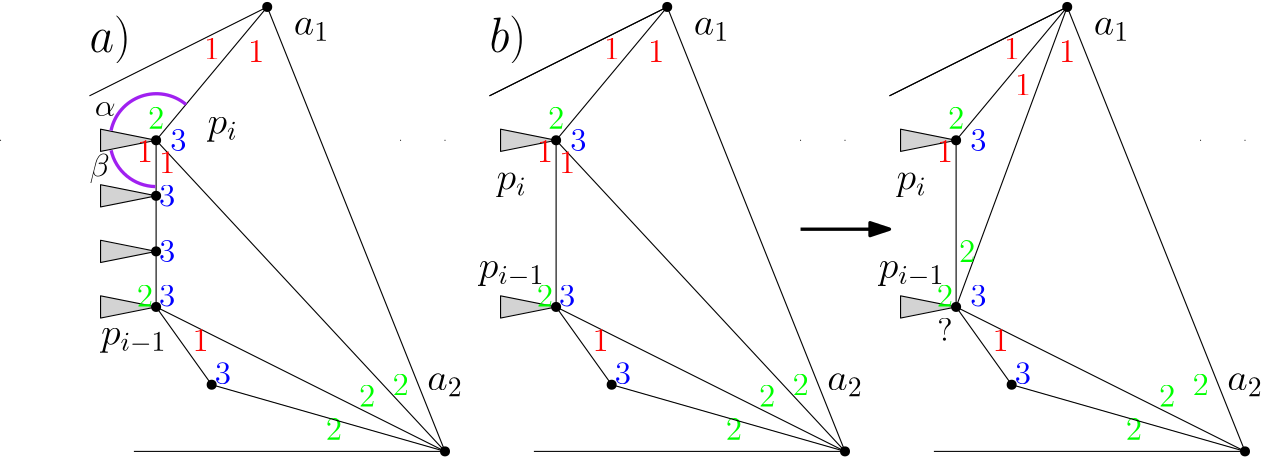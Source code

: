 <?xml version="1.0"?>
<!DOCTYPE ipe SYSTEM "ipe.dtd">
<ipe version="70206" creator="Ipe 7.2.7">
<info created="D:20190702125549" modified="D:20190712211217"/>
<ipestyle name="basic">
<symbol name="arrow/arc(spx)">
<path stroke="sym-stroke" fill="sym-stroke" pen="sym-pen">
0 0 m
-1 0.333 l
-1 -0.333 l
h
</path>
</symbol>
<symbol name="arrow/farc(spx)">
<path stroke="sym-stroke" fill="white" pen="sym-pen">
0 0 m
-1 0.333 l
-1 -0.333 l
h
</path>
</symbol>
<symbol name="arrow/ptarc(spx)">
<path stroke="sym-stroke" fill="sym-stroke" pen="sym-pen">
0 0 m
-1 0.333 l
-0.8 0 l
-1 -0.333 l
h
</path>
</symbol>
<symbol name="arrow/fptarc(spx)">
<path stroke="sym-stroke" fill="white" pen="sym-pen">
0 0 m
-1 0.333 l
-0.8 0 l
-1 -0.333 l
h
</path>
</symbol>
<symbol name="mark/circle(sx)" transformations="translations">
<path fill="sym-stroke">
0.6 0 0 0.6 0 0 e
0.4 0 0 0.4 0 0 e
</path>
</symbol>
<symbol name="mark/disk(sx)" transformations="translations">
<path fill="sym-stroke">
0.6 0 0 0.6 0 0 e
</path>
</symbol>
<symbol name="mark/fdisk(sfx)" transformations="translations">
<group>
<path fill="sym-fill">
0.5 0 0 0.5 0 0 e
</path>
<path fill="sym-stroke" fillrule="eofill">
0.6 0 0 0.6 0 0 e
0.4 0 0 0.4 0 0 e
</path>
</group>
</symbol>
<symbol name="mark/box(sx)" transformations="translations">
<path fill="sym-stroke" fillrule="eofill">
-0.6 -0.6 m
0.6 -0.6 l
0.6 0.6 l
-0.6 0.6 l
h
-0.4 -0.4 m
0.4 -0.4 l
0.4 0.4 l
-0.4 0.4 l
h
</path>
</symbol>
<symbol name="mark/square(sx)" transformations="translations">
<path fill="sym-stroke">
-0.6 -0.6 m
0.6 -0.6 l
0.6 0.6 l
-0.6 0.6 l
h
</path>
</symbol>
<symbol name="mark/fsquare(sfx)" transformations="translations">
<group>
<path fill="sym-fill">
-0.5 -0.5 m
0.5 -0.5 l
0.5 0.5 l
-0.5 0.5 l
h
</path>
<path fill="sym-stroke" fillrule="eofill">
-0.6 -0.6 m
0.6 -0.6 l
0.6 0.6 l
-0.6 0.6 l
h
-0.4 -0.4 m
0.4 -0.4 l
0.4 0.4 l
-0.4 0.4 l
h
</path>
</group>
</symbol>
<symbol name="mark/cross(sx)" transformations="translations">
<group>
<path fill="sym-stroke">
-0.43 -0.57 m
0.57 0.43 l
0.43 0.57 l
-0.57 -0.43 l
h
</path>
<path fill="sym-stroke">
-0.43 0.57 m
0.57 -0.43 l
0.43 -0.57 l
-0.57 0.43 l
h
</path>
</group>
</symbol>
<symbol name="arrow/fnormal(spx)">
<path stroke="sym-stroke" fill="white" pen="sym-pen">
0 0 m
-1 0.333 l
-1 -0.333 l
h
</path>
</symbol>
<symbol name="arrow/pointed(spx)">
<path stroke="sym-stroke" fill="sym-stroke" pen="sym-pen">
0 0 m
-1 0.333 l
-0.8 0 l
-1 -0.333 l
h
</path>
</symbol>
<symbol name="arrow/fpointed(spx)">
<path stroke="sym-stroke" fill="white" pen="sym-pen">
0 0 m
-1 0.333 l
-0.8 0 l
-1 -0.333 l
h
</path>
</symbol>
<symbol name="arrow/linear(spx)">
<path stroke="sym-stroke" pen="sym-pen">
-1 0.333 m
0 0 l
-1 -0.333 l
</path>
</symbol>
<symbol name="arrow/fdouble(spx)">
<path stroke="sym-stroke" fill="white" pen="sym-pen">
0 0 m
-1 0.333 l
-1 -0.333 l
h
-1 0 m
-2 0.333 l
-2 -0.333 l
h
</path>
</symbol>
<symbol name="arrow/double(spx)">
<path stroke="sym-stroke" fill="sym-stroke" pen="sym-pen">
0 0 m
-1 0.333 l
-1 -0.333 l
h
-1 0 m
-2 0.333 l
-2 -0.333 l
h
</path>
</symbol>
<pen name="heavier" value="0.8"/>
<pen name="fat" value="1.2"/>
<pen name="ultrafat" value="2"/>
<symbolsize name="large" value="5"/>
<symbolsize name="small" value="2"/>
<symbolsize name="tiny" value="1.1"/>
<arrowsize name="large" value="10"/>
<arrowsize name="small" value="5"/>
<arrowsize name="tiny" value="3"/>
<color name="red" value="1 0 0"/>
<color name="green" value="0 1 0"/>
<color name="blue" value="0 0 1"/>
<color name="yellow" value="1 1 0"/>
<color name="orange" value="1 0.647 0"/>
<color name="gold" value="1 0.843 0"/>
<color name="purple" value="0.627 0.125 0.941"/>
<color name="gray" value="0.745"/>
<color name="brown" value="0.647 0.165 0.165"/>
<color name="navy" value="0 0 0.502"/>
<color name="pink" value="1 0.753 0.796"/>
<color name="seagreen" value="0.18 0.545 0.341"/>
<color name="turquoise" value="0.251 0.878 0.816"/>
<color name="violet" value="0.933 0.51 0.933"/>
<color name="darkblue" value="0 0 0.545"/>
<color name="darkcyan" value="0 0.545 0.545"/>
<color name="darkgray" value="0.663"/>
<color name="darkgreen" value="0 0.392 0"/>
<color name="darkmagenta" value="0.545 0 0.545"/>
<color name="darkorange" value="1 0.549 0"/>
<color name="darkred" value="0.545 0 0"/>
<color name="lightblue" value="0.678 0.847 0.902"/>
<color name="lightcyan" value="0.878 1 1"/>
<color name="lightgray" value="0.827"/>
<color name="lightgreen" value="0.565 0.933 0.565"/>
<color name="lightyellow" value="1 1 0.878"/>
<dashstyle name="dashed" value="[4] 0"/>
<dashstyle name="dotted" value="[1 3] 0"/>
<dashstyle name="dash dotted" value="[4 2 1 2] 0"/>
<dashstyle name="dash dot dotted" value="[4 2 1 2 1 2] 0"/>
<textsize name="large" value="\large"/>
<textsize name="Large" value="\Large"/>
<textsize name="LARGE" value="\LARGE"/>
<textsize name="huge" value="\huge"/>
<textsize name="Huge" value="\Huge"/>
<textsize name="small" value="\small"/>
<textsize name="footnote" value="\footnotesize"/>
<textsize name="tiny" value="\tiny"/>
<textstyle name="center" begin="\begin{center}" end="\end{center}"/>
<textstyle name="itemize" begin="\begin{itemize}" end="\end{itemize}"/>
<textstyle name="item" begin="\begin{itemize}\item{}" end="\end{itemize}"/>
<gridsize name="4 pts" value="4"/>
<gridsize name="8 pts (~3 mm)" value="8"/>
<gridsize name="16 pts (~6 mm)" value="16"/>
<gridsize name="32 pts (~12 mm)" value="32"/>
<gridsize name="10 pts (~3.5 mm)" value="10"/>
<gridsize name="20 pts (~7 mm)" value="20"/>
<gridsize name="14 pts (~5 mm)" value="14"/>
<gridsize name="28 pts (~10 mm)" value="28"/>
<gridsize name="56 pts (~20 mm)" value="56"/>
<anglesize name="90 deg" value="90"/>
<anglesize name="60 deg" value="60"/>
<anglesize name="45 deg" value="45"/>
<anglesize name="30 deg" value="30"/>
<anglesize name="22.5 deg" value="22.5"/>
<opacity name="10%" value="0.1"/>
<opacity name="30%" value="0.3"/>
<opacity name="50%" value="0.5"/>
<opacity name="75%" value="0.75"/>
<tiling name="falling" angle="-60" step="4" width="1"/>
<tiling name="rising" angle="30" step="4" width="1"/>
</ipestyle>
<page>
<layer name="alpha"/>
<view layers="alpha" active="alpha"/>
<path layer="alpha" stroke="black" cap="1">
32 400 m
32 400 l
</path>
<path stroke="black">
128 448 m
192 288 l
</path>
<use name="mark/disk(sx)" pos="128 448" size="normal" stroke="black"/>
<use name="mark/disk(sx)" pos="192 288" size="normal" stroke="black"/>
<path stroke="black">
128 448 m
64 416 l
</path>
<path stroke="black">
192 288 m
80 288 l
</path>
<text matrix="1 0 0 1 0 -8" transformations="translations" pos="144 448" stroke="black" type="label" width="12.853" height="6.179" depth="2.15" halign="center" valign="center" size="Large" style="math">a_1</text>
<text matrix="1 0 0 1 0 40" transformations="translations" pos="192 272" stroke="black" type="label" width="12.853" height="6.179" depth="2.15" halign="center" valign="center" size="Large" style="math">a_2</text>
<path matrix="1 0 0 1 160 0" stroke="black" cap="1">
32 400 m
32 400 l
</path>
<text matrix="1 0 0 1 -80 132" transformations="translations" pos="192 272" stroke="black" type="label" width="10.981" height="6.176" depth="2.79" halign="center" valign="center" size="Large" style="math">p_i
</text>
<path matrix="1 0 0 1 144 0" stroke="black" cap="1">
32 400 m
32 400 l
</path>
<text transformations="translations" pos="64 432" stroke="black" type="label" width="14.945" height="12.896" depth="4.29" valign="baseline" size="LARGE" style="math">a)</text>
<path stroke="black">
192 288 m
88 340 l
</path>
<path matrix="1 0 0 1 144 0" stroke="black">
128 448 m
64 416 l
</path>
<text matrix="1 0 0 1 144 0" transformations="translations" pos="64 432" stroke="black" type="label" width="13.264" height="12.896" depth="4.29" valign="baseline" size="LARGE" style="math">b)
</text>
<path stroke="black" pen="fat" rarrow="normal/normal">
352 368 m
320 368 l
</path>
<text matrix="1 0 0 1 -112 56" transformations="translations" pos="192 272" stroke="black" type="label" width="23.711" height="6.179" depth="2.98" halign="center" valign="center" size="Large" style="math">p_{i-1}
</text>
<path matrix="1 0 0 1 0 -8" stroke="black" fill="lightgray">
88 408 m
68 412 l
68 404 l
88 408 l
</path>
<path matrix="1 0 0 1 0 -28" stroke="black" fill="lightgray">
88 408 m
68 412 l
68 404 l
88 408 l
</path>
<path matrix="1 0 0 1 0 -48" stroke="black" fill="lightgray">
88 408 m
68 412 l
68 404 l
88 408 l
</path>
<path matrix="1 0 0 1 0 -68" stroke="black" fill="lightgray">
88 408 m
68 412 l
68 404 l
88 408 l
</path>
<use name="mark/disk(sx)" pos="88 340" size="normal" stroke="black"/>
<use matrix="1 0 0 1 0 -4" name="mark/disk(sx)" pos="88 384" size="normal" stroke="black"/>
<use name="mark/disk(sx)" pos="88 360" size="normal" stroke="black"/>
<path stroke="black">
128 448 m
88 400 l
88 340 l
</path>
<use name="mark/disk(sx)" pos="88 400" size="normal" stroke="black"/>
<text matrix="1 0 0 1 -140 0" transformations="translations" pos="264 432" stroke="red" type="label" width="5.853" height="7.704" depth="0" halign="center" valign="center" size="large" style="math">1</text>
<text matrix="1 0 0 1 -156 0.947249" transformations="translations" pos="264 432" stroke="red" type="label" width="5.853" height="7.704" depth="0" halign="center" valign="center" size="large" style="math">1</text>
<text matrix="1 0 0 1 -88 -120" transformations="translations" pos="264 432" stroke="green" type="label" width="5.853" height="7.704" depth="0" halign="center" valign="center" size="large" style="math">2</text>
<text matrix="1 0 0 1 -100 -124" transformations="translations" pos="264 432" stroke="green" type="label" width="5.853" height="7.704" depth="0" halign="center" valign="center" size="large" style="math">2</text>
<text matrix="1 0 0 1 -112 -136" transformations="translations" pos="264 432" stroke="green" type="label" width="5.853" height="7.704" depth="0" halign="center" valign="center" size="large" style="math">2</text>
<path stroke="black">
192 288 m
108 312 l
88 340 l
</path>
<use name="mark/disk(sx)" pos="108 312" size="normal" stroke="black"/>
<text matrix="1 0 0 1 -172 -88" transformations="translations" pos="264 432" stroke="blue" type="label" width="5.853" height="7.704" depth="0" halign="center" valign="center" size="large" style="math">3</text>
<text matrix="1 0 0 1 -172 -72" transformations="translations" pos="264 432" stroke="blue" type="label" width="5.853" height="7.704" depth="0" halign="center" valign="center" size="large" style="math">3</text>
<text matrix="1 0 0 1 -172 -52" transformations="translations" pos="264 432" stroke="blue" type="label" width="5.853" height="7.704" depth="0" halign="center" valign="center" size="large" style="math">3</text>
<path stroke="black">
88 400 m
192 288 l
</path>
<text matrix="1 0 0 1 -168 -32" transformations="translations" pos="264 432" stroke="blue" type="label" width="5.853" height="7.704" depth="0" halign="center" valign="center" size="large" style="math">3</text>
<text matrix="1 0 0 1 -172 -40" transformations="translations" pos="264 432" stroke="red" type="label" width="5.853" height="7.704" depth="0" halign="center" valign="center" size="large" style="math">1</text>
<text matrix="1 0 0 1 -160 -104" transformations="translations" pos="264 432" stroke="red" type="label" width="5.853" height="7.704" depth="0" halign="center" valign="center" size="large" style="math">1</text>
<text matrix="1 0 0 1 -180 -36" transformations="translations" pos="264 432" stroke="red" type="label" width="5.853" height="7.704" depth="0" halign="center" valign="center" size="large" style="math">1</text>
<text matrix="1 0 0 1 -180 -88" transformations="translations" pos="264 432" stroke="green" type="label" width="5.853" height="7.704" depth="0" halign="center" valign="center" size="large" style="math">2</text>
<text matrix="1 0 0 1 -152 -116" transformations="translations" pos="264 432" stroke="blue" type="label" width="5.853" height="7.704" depth="0" halign="center" valign="center" size="large" style="math">3</text>
<text matrix="1 0 0 1 -176 -24" transformations="translations" pos="264 432" stroke="green" type="label" width="5.853" height="7.704" depth="0" halign="center" valign="center" size="large" style="math">2</text>
<path matrix="1 0 0 1 144 0" stroke="black">
128 448 m
192 288 l
</path>
<use matrix="1 0 0 1 144 0" name="mark/disk(sx)" pos="128 448" size="normal" stroke="black"/>
<use matrix="1 0 0 1 144 0" name="mark/disk(sx)" pos="192 288" size="normal" stroke="black"/>
<path matrix="1 0 0 1 144 0" stroke="black">
128 448 m
64 416 l
</path>
<path matrix="1 0 0 1 144 0" stroke="black">
192 288 m
80 288 l
</path>
<text matrix="1 0 0 1 144 -8" transformations="translations" pos="144 448" stroke="black" type="label" width="12.853" height="6.179" depth="2.15" halign="center" valign="center" size="Large" style="math">a_1</text>
<text matrix="1 0 0 1 144 40" transformations="translations" pos="192 272" stroke="black" type="label" width="12.853" height="6.179" depth="2.15" halign="center" valign="center" size="Large" style="math">a_2</text>
<path matrix="1 0 0 1 304 0" stroke="black" cap="1">
32 400 m
32 400 l
</path>
<text matrix="1 0 0 1 24 112" transformations="translations" pos="192 272" stroke="black" type="label" width="10.981" height="6.176" depth="2.79" halign="center" valign="center" size="Large" style="math">p_i</text>
<path matrix="1 0 0 1 288 0" stroke="black" cap="1">
32 400 m
32 400 l
</path>
<path matrix="1 0 0 1 144 0" stroke="black">
192 288 m
88 340 l
</path>
<path matrix="1 0 0 1 144 -8" stroke="black" fill="lightgray">
88 408 m
68 412 l
68 404 l
88 408 l
</path>
<path matrix="1 0 0 1 144 -68" stroke="black" fill="lightgray">
88 408 m
68 412 l
68 404 l
88 408 l
</path>
<use matrix="1 0 0 1 144 0" name="mark/disk(sx)" pos="88 340" size="normal" stroke="black"/>
<path matrix="1 0 0 1 144 0" stroke="black">
128 448 m
88 400 l
88 340 l
</path>
<use matrix="1 0 0 1 144 0" name="mark/disk(sx)" pos="88 400" size="normal" stroke="black"/>
<text matrix="1 0 0 1 4 0" transformations="translations" pos="264 432" stroke="red" type="label" width="5.853" height="7.704" depth="0" halign="center" valign="center" size="large" style="math">1</text>
<text matrix="1 0 0 1 -12 0.947249" transformations="translations" pos="264 432" stroke="red" type="label" width="5.853" height="7.704" depth="0" halign="center" valign="center" size="large" style="math">1</text>
<text matrix="1 0 0 1 56 -120" transformations="translations" pos="264 432" stroke="green" type="label" width="5.853" height="7.704" depth="0" halign="center" valign="center" size="large" style="math">2</text>
<text matrix="1 0 0 1 44 -124" transformations="translations" pos="264 432" stroke="green" type="label" width="5.853" height="7.704" depth="0" halign="center" valign="center" size="large" style="math">2</text>
<text matrix="1 0 0 1 32 -136" transformations="translations" pos="264 432" stroke="green" type="label" width="5.853" height="7.704" depth="0" halign="center" valign="center" size="large" style="math">2</text>
<path matrix="1 0 0 1 144 0" stroke="black">
192 288 m
108 312 l
88 340 l
</path>
<use matrix="1 0 0 1 144 0" name="mark/disk(sx)" pos="108 312" size="normal" stroke="black"/>
<text matrix="1 0 0 1 -28 -88" transformations="translations" pos="264 432" stroke="blue" type="label" width="5.853" height="7.704" depth="0" halign="center" valign="center" size="large" style="math">3</text>
<path matrix="1 0 0 1 144 0" stroke="black">
88 400 m
192 288 l
</path>
<text matrix="1 0 0 1 -24 -32" transformations="translations" pos="264 432" stroke="blue" type="label" width="5.853" height="7.704" depth="0" halign="center" valign="center" size="large" style="math">3</text>
<text matrix="1 0 0 1 -28 -40" transformations="translations" pos="264 432" stroke="red" type="label" width="5.853" height="7.704" depth="0" halign="center" valign="center" size="large" style="math">1</text>
<text matrix="1 0 0 1 -16 -104" transformations="translations" pos="264 432" stroke="red" type="label" width="5.853" height="7.704" depth="0" halign="center" valign="center" size="large" style="math">1</text>
<text matrix="1 0 0 1 -36 -36" transformations="translations" pos="264 432" stroke="red" type="label" width="5.853" height="7.704" depth="0" halign="center" valign="center" size="large" style="math">1</text>
<text matrix="1 0 0 1 -36 -88" transformations="translations" pos="264 432" stroke="green" type="label" width="5.853" height="7.704" depth="0" halign="center" valign="center" size="large" style="math">2</text>
<text matrix="1 0 0 1 -8 -116" transformations="translations" pos="264 432" stroke="blue" type="label" width="5.853" height="7.704" depth="0" halign="center" valign="center" size="large" style="math">3</text>
<text matrix="1 0 0 1 -32 -24" transformations="translations" pos="264 432" stroke="green" type="label" width="5.853" height="7.704" depth="0" halign="center" valign="center" size="large" style="math">2</text>
<path matrix="1 0 0 1 288 0" stroke="black">
128 448 m
64 416 l
</path>
<path matrix="1 0 0 1 288 0" stroke="black">
128 448 m
192 288 l
</path>
<use matrix="1 0 0 1 288 0" name="mark/disk(sx)" pos="128 448" size="normal" stroke="black"/>
<use matrix="1 0 0 1 288 0" name="mark/disk(sx)" pos="192 288" size="normal" stroke="black"/>
<path matrix="1 0 0 1 288 0" stroke="black">
128 448 m
64 416 l
</path>
<path matrix="1 0 0 1 288 0" stroke="black">
192 288 m
80 288 l
</path>
<text matrix="1 0 0 1 288 -8" transformations="translations" pos="144 448" stroke="black" type="label" width="12.853" height="6.179" depth="2.15" halign="center" valign="center" size="Large" style="math">a_1</text>
<text matrix="1 0 0 1 288 40" transformations="translations" pos="192 272" stroke="black" type="label" width="12.853" height="6.179" depth="2.15" halign="center" valign="center" size="Large" style="math">a_2</text>
<path matrix="1 0 0 1 448 0" stroke="black" cap="1">
32 400 m
32 400 l
</path>
<text matrix="1 0 0 1 168 112" transformations="translations" pos="192 272" stroke="black" type="label" width="10.981" height="6.176" depth="2.79" halign="center" valign="center" size="Large" style="math">p_i</text>
<path matrix="1 0 0 1 432 0" stroke="black" cap="1">
32 400 m
32 400 l
</path>
<path matrix="1 0 0 1 288 0" stroke="black">
192 288 m
88 340 l
</path>
<path matrix="1 0 0 1 288 -8" stroke="black" fill="lightgray">
88 408 m
68 412 l
68 404 l
88 408 l
</path>
<path matrix="1 0 0 1 288 -68" stroke="black" fill="lightgray">
88 408 m
68 412 l
68 404 l
88 408 l
</path>
<use matrix="1 0 0 1 288 0" name="mark/disk(sx)" pos="88 340" size="normal" stroke="black"/>
<path matrix="1 0 0 1 288 0" stroke="black">
128 448 m
88 400 l
88 340 l
</path>
<use matrix="1 0 0 1 288 0" name="mark/disk(sx)" pos="88 400" size="normal" stroke="black"/>
<text matrix="1 0 0 1 152 0" transformations="translations" pos="264 432" stroke="red" type="label" width="5.853" height="7.704" depth="0" halign="center" valign="center" size="large" style="math">1</text>
<text matrix="1 0 0 1 132 0.947249" transformations="translations" pos="264 432" stroke="red" type="label" width="5.853" height="7.704" depth="0" halign="center" valign="center" size="large" style="math">1</text>
<text matrix="1 0 0 1 200 -120" transformations="translations" pos="264 432" stroke="green" type="label" width="5.853" height="7.704" depth="0" halign="center" valign="center" size="large" style="math">2</text>
<text matrix="1 0 0 1 188 -124" transformations="translations" pos="264 432" stroke="green" type="label" width="5.853" height="7.704" depth="0" halign="center" valign="center" size="large" style="math">2</text>
<text matrix="1 0 0 1 176 -136" transformations="translations" pos="264 432" stroke="green" type="label" width="5.853" height="7.704" depth="0" halign="center" valign="center" size="large" style="math">2</text>
<path matrix="1 0 0 1 288 0" stroke="black">
192 288 m
108 312 l
88 340 l
</path>
<use matrix="1 0 0 1 288 0" name="mark/disk(sx)" pos="108 312" size="normal" stroke="black"/>
<text matrix="1 0 0 1 120 -88" transformations="translations" pos="264 432" stroke="blue" type="label" width="5.853" height="7.704" depth="0" halign="center" valign="center" size="large" style="math">3</text>
<text matrix="1 0 0 1 120 -32" transformations="translations" pos="264 432" stroke="blue" type="label" width="5.853" height="7.704" depth="0" halign="center" valign="center" size="large" style="math">3</text>
<text matrix="1 0 0 1 128 -104" transformations="translations" pos="264 432" stroke="red" type="label" width="5.853" height="7.704" depth="0" halign="center" valign="center" size="large" style="math">1</text>
<text matrix="1 0 0 1 108 -36" transformations="translations" pos="264 432" stroke="red" type="label" width="5.853" height="7.704" depth="0" halign="center" valign="center" size="large" style="math">1</text>
<text matrix="1 0 0 1 108 -88" transformations="translations" pos="264 432" stroke="green" type="label" width="5.853" height="7.704" depth="0" halign="center" valign="center" size="large" style="math">2</text>
<text matrix="1 0 0 1 136 -116" transformations="translations" pos="264 432" stroke="blue" type="label" width="5.853" height="7.704" depth="0" halign="center" valign="center" size="large" style="math">3</text>
<text matrix="1 0 0 1 112 -24" transformations="translations" pos="264 432" stroke="green" type="label" width="5.853" height="7.704" depth="0" halign="center" valign="center" size="large" style="math">2</text>
<path stroke="black">
416 448 m
376 340 l
</path>
<text matrix="1 0 0 1 108 -100" transformations="translations" pos="264 432" stroke="black" type="label" width="5.528" height="8.302" depth="0" halign="center" valign="center" size="large" style="math">?</text>
<text matrix="1 0 0 1 116 -72" transformations="translations" pos="264 432" stroke="green" type="label" width="5.853" height="7.704" depth="0" halign="center" valign="center" size="large" style="math">2</text>
<text matrix="1 0 0 1 136 -12" transformations="translations" pos="264 432" stroke="red" type="label" width="5.853" height="7.704" depth="0" halign="center" valign="center" size="large" style="math">1</text>
<text matrix="1 0 0 1 24 80" transformations="translations" pos="192 272" stroke="black" type="label" width="23.711" height="6.179" depth="2.98" halign="center" valign="center" size="Large" style="math">p_{i-1}
</text>
<text matrix="1 0 0 1 168 80" transformations="translations" pos="192 272" stroke="black" type="label" width="23.711" height="6.179" depth="2.98" halign="center" valign="center" size="Large" style="math">p_{i-1}
</text>
<text matrix="1 0 0 1 -7.00482 -5.42074" transformations="translations" pos="72.9078 414.161" stroke="black" type="label" width="7.522" height="5.147" depth="0" valign="baseline" size="large" style="math">\alpha</text>
<text matrix="1 0 0 1 4.67922 -1.91199" transformations="translations" pos="59.3809 388.886" stroke="black" type="label" width="7.271" height="8.307" depth="2.32" valign="baseline" size="large" style="math">\beta</text>
<path stroke="purple" pen="fat">
98.7417 412.911 m
16.6598 0 0 16.6598 88.0891 400.102 71.7775 403.49 a
</path>
<path stroke="purple" pen="fat">
71.8002 396.397 m
16.6302 0 0 16.6302 88.0448 399.958 87.732 383.33 a
</path>
</page>
</ipe>
